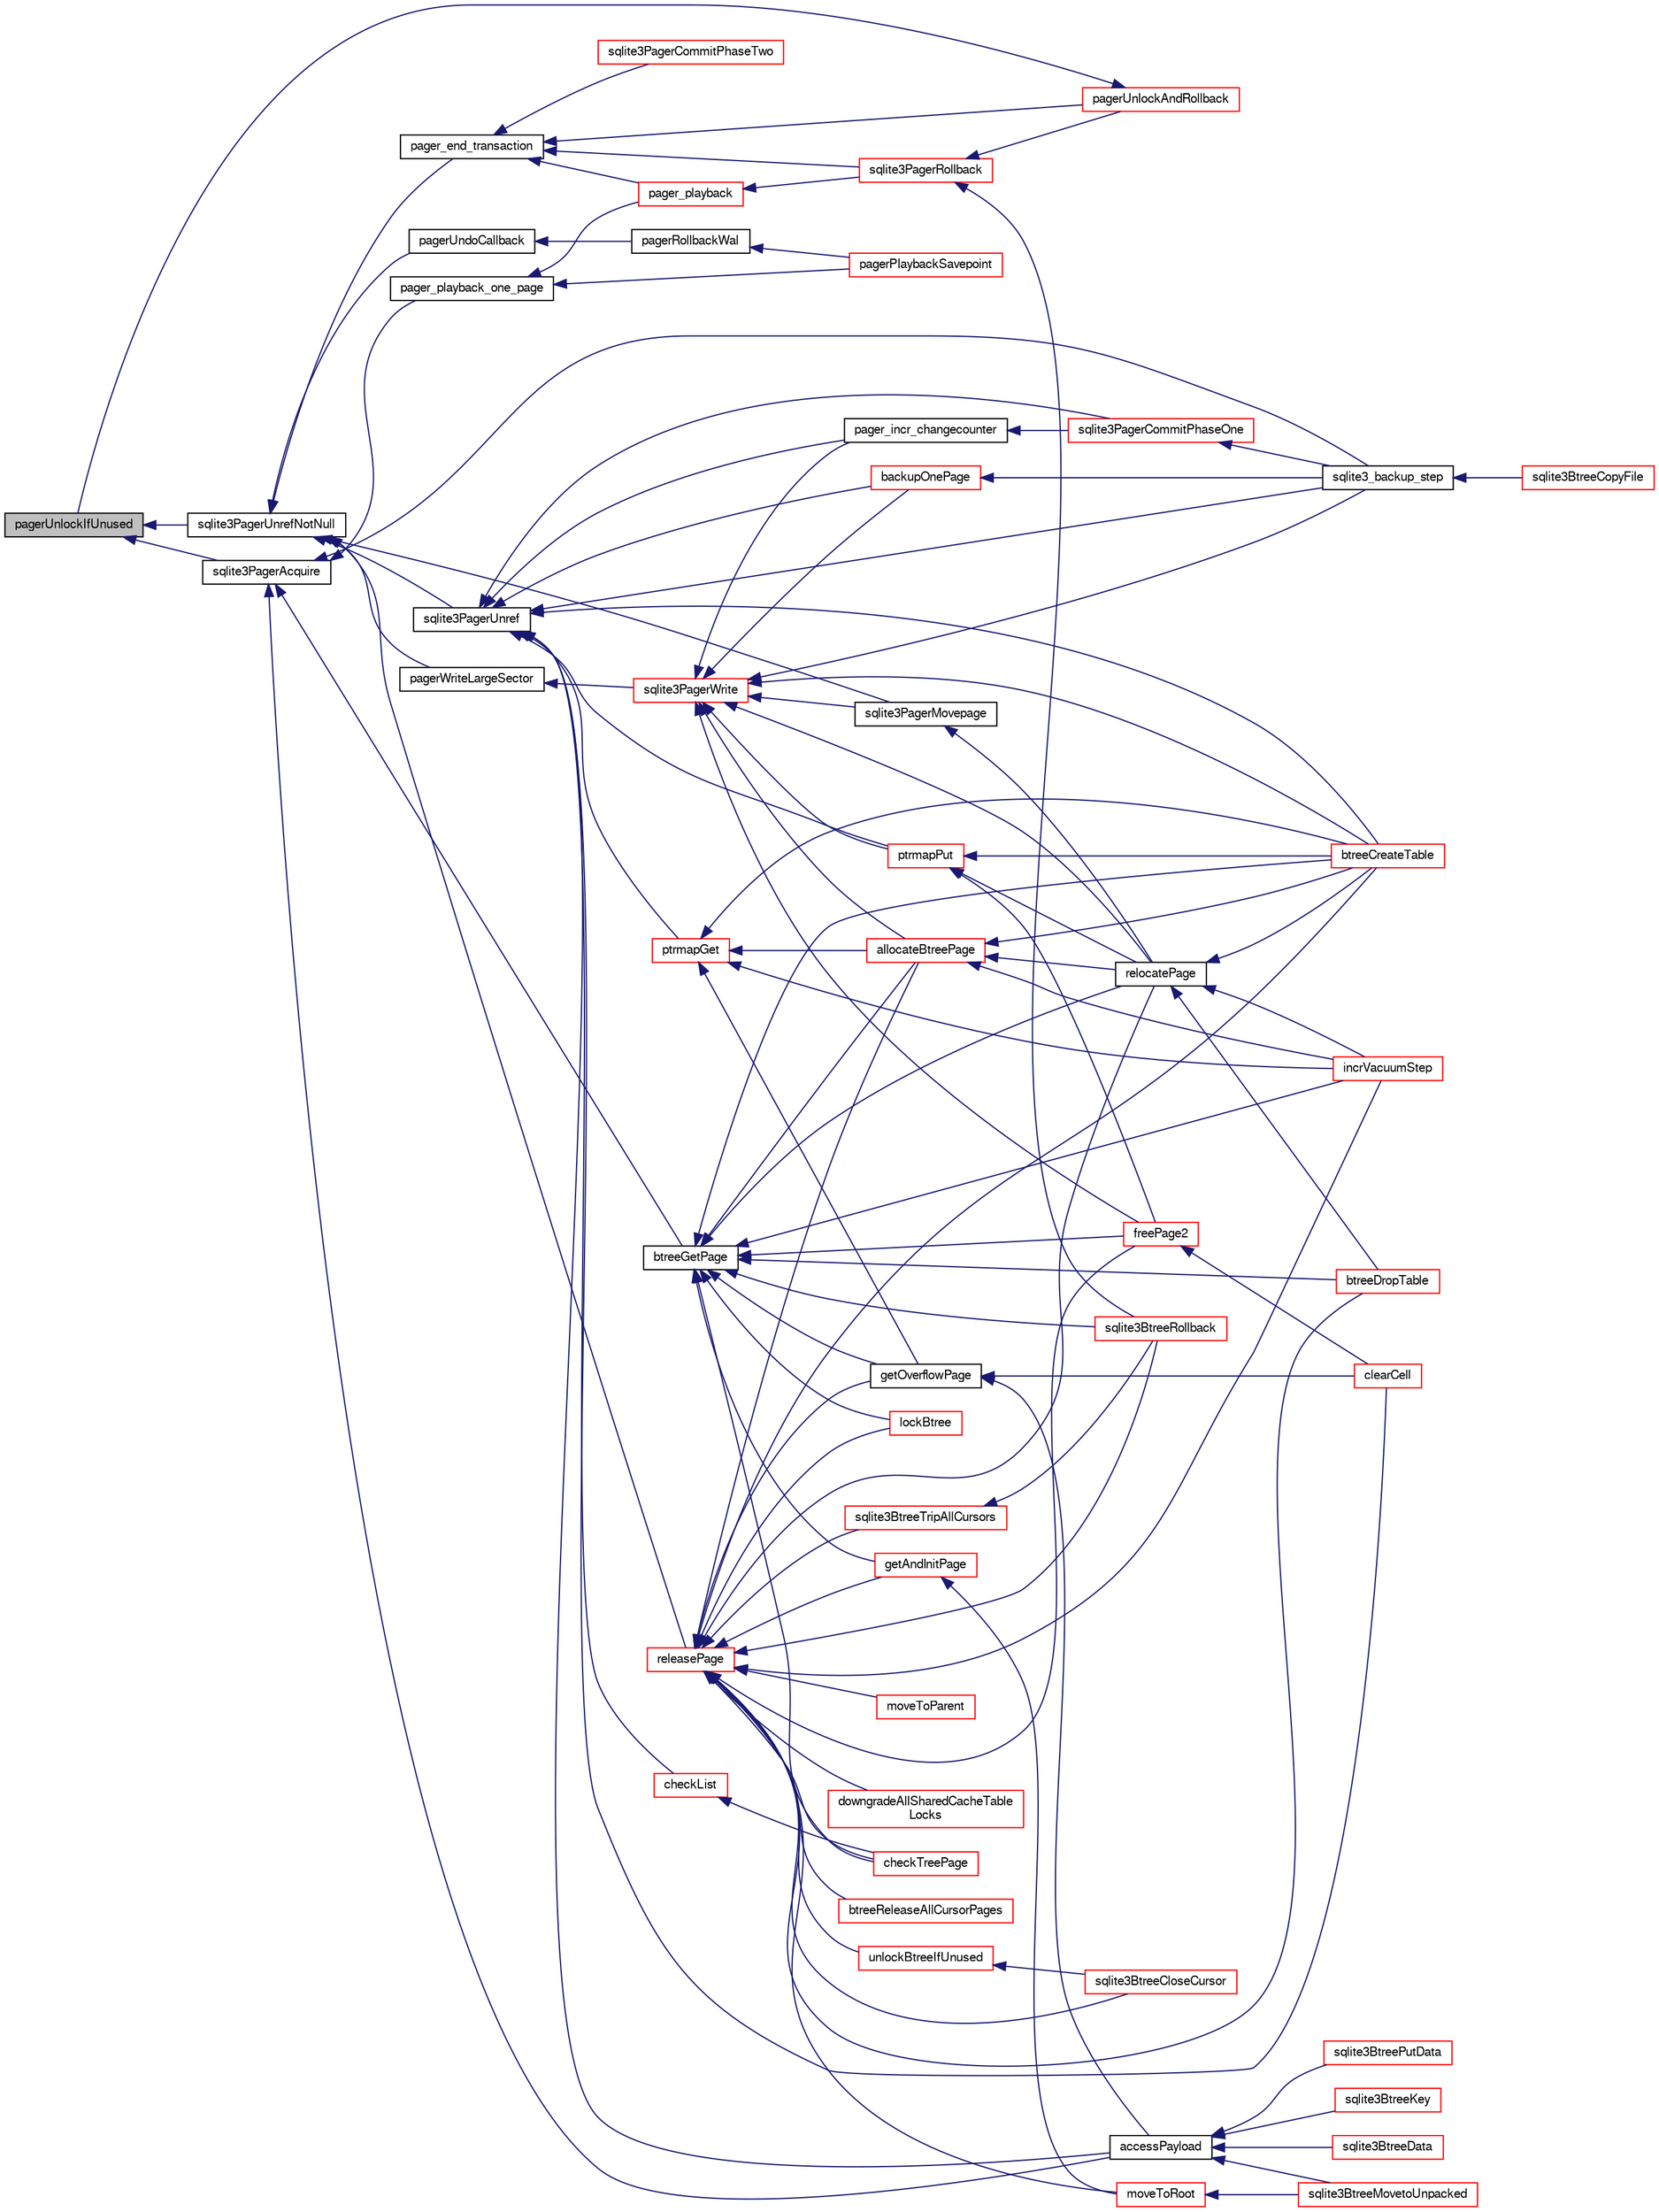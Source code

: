 digraph "pagerUnlockIfUnused"
{
  edge [fontname="FreeSans",fontsize="10",labelfontname="FreeSans",labelfontsize="10"];
  node [fontname="FreeSans",fontsize="10",shape=record];
  rankdir="LR";
  Node208964 [label="pagerUnlockIfUnused",height=0.2,width=0.4,color="black", fillcolor="grey75", style="filled", fontcolor="black"];
  Node208964 -> Node208965 [dir="back",color="midnightblue",fontsize="10",style="solid",fontname="FreeSans"];
  Node208965 [label="sqlite3PagerAcquire",height=0.2,width=0.4,color="black", fillcolor="white", style="filled",URL="$sqlite3_8c.html#a22a53daafd2bd778cda390312651f994"];
  Node208965 -> Node208966 [dir="back",color="midnightblue",fontsize="10",style="solid",fontname="FreeSans"];
  Node208966 [label="pager_playback_one_page",height=0.2,width=0.4,color="black", fillcolor="white", style="filled",URL="$sqlite3_8c.html#adfca1dee9939482792fe2b4ed982d00e"];
  Node208966 -> Node208967 [dir="back",color="midnightblue",fontsize="10",style="solid",fontname="FreeSans"];
  Node208967 [label="pager_playback",height=0.2,width=0.4,color="red", fillcolor="white", style="filled",URL="$sqlite3_8c.html#a9d9a750a9fc76eb4b668c8a16b164a65"];
  Node208967 -> Node209234 [dir="back",color="midnightblue",fontsize="10",style="solid",fontname="FreeSans"];
  Node209234 [label="sqlite3PagerRollback",height=0.2,width=0.4,color="red", fillcolor="white", style="filled",URL="$sqlite3_8c.html#afdd2ecbb97b7a716892ff6bd10c7dfd0"];
  Node209234 -> Node209235 [dir="back",color="midnightblue",fontsize="10",style="solid",fontname="FreeSans"];
  Node209235 [label="pagerUnlockAndRollback",height=0.2,width=0.4,color="red", fillcolor="white", style="filled",URL="$sqlite3_8c.html#a02d96b7bf62c3b13ba905d168914518c"];
  Node209235 -> Node208964 [dir="back",color="midnightblue",fontsize="10",style="solid",fontname="FreeSans"];
  Node209234 -> Node209252 [dir="back",color="midnightblue",fontsize="10",style="solid",fontname="FreeSans"];
  Node209252 [label="sqlite3BtreeRollback",height=0.2,width=0.4,color="red", fillcolor="white", style="filled",URL="$sqlite3_8c.html#a317473acdafdd688385c8954f09de186"];
  Node208966 -> Node209253 [dir="back",color="midnightblue",fontsize="10",style="solid",fontname="FreeSans"];
  Node209253 [label="pagerPlaybackSavepoint",height=0.2,width=0.4,color="red", fillcolor="white", style="filled",URL="$sqlite3_8c.html#aedf76c3b6661c4244cc3e2c5464fd12e"];
  Node208965 -> Node209257 [dir="back",color="midnightblue",fontsize="10",style="solid",fontname="FreeSans"];
  Node209257 [label="btreeGetPage",height=0.2,width=0.4,color="black", fillcolor="white", style="filled",URL="$sqlite3_8c.html#ac59679e30ceb0190614fbd19a7feb6de"];
  Node209257 -> Node209258 [dir="back",color="midnightblue",fontsize="10",style="solid",fontname="FreeSans"];
  Node209258 [label="getAndInitPage",height=0.2,width=0.4,color="red", fillcolor="white", style="filled",URL="$sqlite3_8c.html#ae85122d12808231a8d58459440a405ab"];
  Node209258 -> Node209260 [dir="back",color="midnightblue",fontsize="10",style="solid",fontname="FreeSans"];
  Node209260 [label="moveToRoot",height=0.2,width=0.4,color="red", fillcolor="white", style="filled",URL="$sqlite3_8c.html#a2b8fb9bf88e10e7e4dedc8da64e7e956"];
  Node209260 -> Node209263 [dir="back",color="midnightblue",fontsize="10",style="solid",fontname="FreeSans"];
  Node209263 [label="sqlite3BtreeMovetoUnpacked",height=0.2,width=0.4,color="red", fillcolor="white", style="filled",URL="$sqlite3_8c.html#a6d0b5aed55d5e85a0a6bfcae169fe579"];
  Node209257 -> Node209231 [dir="back",color="midnightblue",fontsize="10",style="solid",fontname="FreeSans"];
  Node209231 [label="lockBtree",height=0.2,width=0.4,color="red", fillcolor="white", style="filled",URL="$sqlite3_8c.html#a5b808194d3178be15705a420265cee9d"];
  Node209257 -> Node209287 [dir="back",color="midnightblue",fontsize="10",style="solid",fontname="FreeSans"];
  Node209287 [label="relocatePage",height=0.2,width=0.4,color="black", fillcolor="white", style="filled",URL="$sqlite3_8c.html#af8fb5934ff87b02845c89350c57fd2bc"];
  Node209287 -> Node209288 [dir="back",color="midnightblue",fontsize="10",style="solid",fontname="FreeSans"];
  Node209288 [label="incrVacuumStep",height=0.2,width=0.4,color="red", fillcolor="white", style="filled",URL="$sqlite3_8c.html#a68a85130a567f1700dc0907ec9227892"];
  Node209287 -> Node209290 [dir="back",color="midnightblue",fontsize="10",style="solid",fontname="FreeSans"];
  Node209290 [label="btreeCreateTable",height=0.2,width=0.4,color="red", fillcolor="white", style="filled",URL="$sqlite3_8c.html#a48e09eaac366a6b585edd02553872954"];
  Node209287 -> Node209285 [dir="back",color="midnightblue",fontsize="10",style="solid",fontname="FreeSans"];
  Node209285 [label="btreeDropTable",height=0.2,width=0.4,color="red", fillcolor="white", style="filled",URL="$sqlite3_8c.html#abba4061ea34842db278e91f537d2c2ff"];
  Node209257 -> Node209288 [dir="back",color="midnightblue",fontsize="10",style="solid",fontname="FreeSans"];
  Node209257 -> Node209252 [dir="back",color="midnightblue",fontsize="10",style="solid",fontname="FreeSans"];
  Node209257 -> Node209292 [dir="back",color="midnightblue",fontsize="10",style="solid",fontname="FreeSans"];
  Node209292 [label="getOverflowPage",height=0.2,width=0.4,color="black", fillcolor="white", style="filled",URL="$sqlite3_8c.html#af907f898e049d621e2c9dc1ed1d63cf4"];
  Node209292 -> Node209293 [dir="back",color="midnightblue",fontsize="10",style="solid",fontname="FreeSans"];
  Node209293 [label="accessPayload",height=0.2,width=0.4,color="black", fillcolor="white", style="filled",URL="$sqlite3_8c.html#acf70e6d3cb6afd54d677b3dffb6959d2"];
  Node209293 -> Node209294 [dir="back",color="midnightblue",fontsize="10",style="solid",fontname="FreeSans"];
  Node209294 [label="sqlite3BtreeKey",height=0.2,width=0.4,color="red", fillcolor="white", style="filled",URL="$sqlite3_8c.html#ac2d5b22a7aae9c57b8a4ef7be643c1cd"];
  Node209293 -> Node209302 [dir="back",color="midnightblue",fontsize="10",style="solid",fontname="FreeSans"];
  Node209302 [label="sqlite3BtreeData",height=0.2,width=0.4,color="red", fillcolor="white", style="filled",URL="$sqlite3_8c.html#a1790f0a3e62aea4361ab60996272a78c"];
  Node209293 -> Node209263 [dir="back",color="midnightblue",fontsize="10",style="solid",fontname="FreeSans"];
  Node209293 -> Node209298 [dir="back",color="midnightblue",fontsize="10",style="solid",fontname="FreeSans"];
  Node209298 [label="sqlite3BtreePutData",height=0.2,width=0.4,color="red", fillcolor="white", style="filled",URL="$sqlite3_8c.html#a3de4f8662e8ea70d283bd57db1152a4c"];
  Node209292 -> Node209303 [dir="back",color="midnightblue",fontsize="10",style="solid",fontname="FreeSans"];
  Node209303 [label="clearCell",height=0.2,width=0.4,color="red", fillcolor="white", style="filled",URL="$sqlite3_8c.html#acde9692b1b53b7e35fa3ee62c01a0341"];
  Node209257 -> Node209304 [dir="back",color="midnightblue",fontsize="10",style="solid",fontname="FreeSans"];
  Node209304 [label="allocateBtreePage",height=0.2,width=0.4,color="red", fillcolor="white", style="filled",URL="$sqlite3_8c.html#ae84ce1103eabfe9455a6a59e6cec4a33"];
  Node209304 -> Node209287 [dir="back",color="midnightblue",fontsize="10",style="solid",fontname="FreeSans"];
  Node209304 -> Node209288 [dir="back",color="midnightblue",fontsize="10",style="solid",fontname="FreeSans"];
  Node209304 -> Node209290 [dir="back",color="midnightblue",fontsize="10",style="solid",fontname="FreeSans"];
  Node209257 -> Node209308 [dir="back",color="midnightblue",fontsize="10",style="solid",fontname="FreeSans"];
  Node209308 [label="freePage2",height=0.2,width=0.4,color="red", fillcolor="white", style="filled",URL="$sqlite3_8c.html#a625a2c2bdaf95cdb3a7cb945201f7efb"];
  Node209308 -> Node209303 [dir="back",color="midnightblue",fontsize="10",style="solid",fontname="FreeSans"];
  Node209257 -> Node209290 [dir="back",color="midnightblue",fontsize="10",style="solid",fontname="FreeSans"];
  Node209257 -> Node209285 [dir="back",color="midnightblue",fontsize="10",style="solid",fontname="FreeSans"];
  Node209257 -> Node209310 [dir="back",color="midnightblue",fontsize="10",style="solid",fontname="FreeSans"];
  Node209310 [label="checkTreePage",height=0.2,width=0.4,color="red", fillcolor="white", style="filled",URL="$sqlite3_8c.html#a0bdac89d12e5ac328d260ae8259777b2"];
  Node208965 -> Node209293 [dir="back",color="midnightblue",fontsize="10",style="solid",fontname="FreeSans"];
  Node208965 -> Node209183 [dir="back",color="midnightblue",fontsize="10",style="solid",fontname="FreeSans"];
  Node209183 [label="sqlite3_backup_step",height=0.2,width=0.4,color="black", fillcolor="white", style="filled",URL="$sqlite3_8h.html#a1699b75e98d082eebc465a9e64c35269"];
  Node209183 -> Node209184 [dir="back",color="midnightblue",fontsize="10",style="solid",fontname="FreeSans"];
  Node209184 [label="sqlite3BtreeCopyFile",height=0.2,width=0.4,color="red", fillcolor="white", style="filled",URL="$sqlite3_8c.html#a4d9e19a79f0d5c1dfcef0bd137ae83f9"];
  Node208964 -> Node209312 [dir="back",color="midnightblue",fontsize="10",style="solid",fontname="FreeSans"];
  Node209312 [label="sqlite3PagerUnrefNotNull",height=0.2,width=0.4,color="black", fillcolor="white", style="filled",URL="$sqlite3_8c.html#a4b314f96f09f5c68c94672e420e31ab9"];
  Node209312 -> Node209313 [dir="back",color="midnightblue",fontsize="10",style="solid",fontname="FreeSans"];
  Node209313 [label="pager_end_transaction",height=0.2,width=0.4,color="black", fillcolor="white", style="filled",URL="$sqlite3_8c.html#a0814e2cfab386b1e3ba74528870339fe"];
  Node209313 -> Node209235 [dir="back",color="midnightblue",fontsize="10",style="solid",fontname="FreeSans"];
  Node209313 -> Node208967 [dir="back",color="midnightblue",fontsize="10",style="solid",fontname="FreeSans"];
  Node209313 -> Node209314 [dir="back",color="midnightblue",fontsize="10",style="solid",fontname="FreeSans"];
  Node209314 [label="sqlite3PagerCommitPhaseTwo",height=0.2,width=0.4,color="red", fillcolor="white", style="filled",URL="$sqlite3_8c.html#a18af1df44bbc3ae598f0559f6fc5861e"];
  Node209313 -> Node209234 [dir="back",color="midnightblue",fontsize="10",style="solid",fontname="FreeSans"];
  Node209312 -> Node209316 [dir="back",color="midnightblue",fontsize="10",style="solid",fontname="FreeSans"];
  Node209316 [label="pagerUndoCallback",height=0.2,width=0.4,color="black", fillcolor="white", style="filled",URL="$sqlite3_8c.html#aca578b7eaed97dbbc2219eb67e1de24f"];
  Node209316 -> Node209317 [dir="back",color="midnightblue",fontsize="10",style="solid",fontname="FreeSans"];
  Node209317 [label="pagerRollbackWal",height=0.2,width=0.4,color="black", fillcolor="white", style="filled",URL="$sqlite3_8c.html#a80911cae8e3a137646b54d4e3e52147b"];
  Node209317 -> Node209253 [dir="back",color="midnightblue",fontsize="10",style="solid",fontname="FreeSans"];
  Node209312 -> Node209318 [dir="back",color="midnightblue",fontsize="10",style="solid",fontname="FreeSans"];
  Node209318 [label="sqlite3PagerUnref",height=0.2,width=0.4,color="black", fillcolor="white", style="filled",URL="$sqlite3_8c.html#aa9d040b7f24a8a5d99bf96863b52cd15"];
  Node209318 -> Node209319 [dir="back",color="midnightblue",fontsize="10",style="solid",fontname="FreeSans"];
  Node209319 [label="pager_incr_changecounter",height=0.2,width=0.4,color="black", fillcolor="white", style="filled",URL="$sqlite3_8c.html#add9f57a131d488bb6fc49dedc5a4df81"];
  Node209319 -> Node209320 [dir="back",color="midnightblue",fontsize="10",style="solid",fontname="FreeSans"];
  Node209320 [label="sqlite3PagerCommitPhaseOne",height=0.2,width=0.4,color="red", fillcolor="white", style="filled",URL="$sqlite3_8c.html#a2baf986bff9120486e9acc5951494ea7"];
  Node209320 -> Node209183 [dir="back",color="midnightblue",fontsize="10",style="solid",fontname="FreeSans"];
  Node209318 -> Node209320 [dir="back",color="midnightblue",fontsize="10",style="solid",fontname="FreeSans"];
  Node209318 -> Node209321 [dir="back",color="midnightblue",fontsize="10",style="solid",fontname="FreeSans"];
  Node209321 [label="ptrmapPut",height=0.2,width=0.4,color="red", fillcolor="white", style="filled",URL="$sqlite3_8c.html#ac16fbe55892f29324ac5d09957374ed0"];
  Node209321 -> Node209287 [dir="back",color="midnightblue",fontsize="10",style="solid",fontname="FreeSans"];
  Node209321 -> Node209308 [dir="back",color="midnightblue",fontsize="10",style="solid",fontname="FreeSans"];
  Node209321 -> Node209290 [dir="back",color="midnightblue",fontsize="10",style="solid",fontname="FreeSans"];
  Node209318 -> Node209326 [dir="back",color="midnightblue",fontsize="10",style="solid",fontname="FreeSans"];
  Node209326 [label="ptrmapGet",height=0.2,width=0.4,color="red", fillcolor="white", style="filled",URL="$sqlite3_8c.html#ae91bfd9c1bec807a52a384d2ed01934b"];
  Node209326 -> Node209288 [dir="back",color="midnightblue",fontsize="10",style="solid",fontname="FreeSans"];
  Node209326 -> Node209292 [dir="back",color="midnightblue",fontsize="10",style="solid",fontname="FreeSans"];
  Node209326 -> Node209304 [dir="back",color="midnightblue",fontsize="10",style="solid",fontname="FreeSans"];
  Node209326 -> Node209290 [dir="back",color="midnightblue",fontsize="10",style="solid",fontname="FreeSans"];
  Node209318 -> Node209293 [dir="back",color="midnightblue",fontsize="10",style="solid",fontname="FreeSans"];
  Node209318 -> Node209303 [dir="back",color="midnightblue",fontsize="10",style="solid",fontname="FreeSans"];
  Node209318 -> Node209290 [dir="back",color="midnightblue",fontsize="10",style="solid",fontname="FreeSans"];
  Node209318 -> Node209328 [dir="back",color="midnightblue",fontsize="10",style="solid",fontname="FreeSans"];
  Node209328 [label="checkList",height=0.2,width=0.4,color="red", fillcolor="white", style="filled",URL="$sqlite3_8c.html#a7c888a9a7f402383d462ddef0e59f52e"];
  Node209328 -> Node209310 [dir="back",color="midnightblue",fontsize="10",style="solid",fontname="FreeSans"];
  Node209318 -> Node209329 [dir="back",color="midnightblue",fontsize="10",style="solid",fontname="FreeSans"];
  Node209329 [label="backupOnePage",height=0.2,width=0.4,color="red", fillcolor="white", style="filled",URL="$sqlite3_8c.html#a7efb6a8380d746b14e73db99ad3428a2"];
  Node209329 -> Node209183 [dir="back",color="midnightblue",fontsize="10",style="solid",fontname="FreeSans"];
  Node209318 -> Node209183 [dir="back",color="midnightblue",fontsize="10",style="solid",fontname="FreeSans"];
  Node209312 -> Node209335 [dir="back",color="midnightblue",fontsize="10",style="solid",fontname="FreeSans"];
  Node209335 [label="pagerWriteLargeSector",height=0.2,width=0.4,color="black", fillcolor="white", style="filled",URL="$sqlite3_8c.html#a06334f0cc1c2dc95ffe29c2359928b92"];
  Node209335 -> Node209336 [dir="back",color="midnightblue",fontsize="10",style="solid",fontname="FreeSans"];
  Node209336 [label="sqlite3PagerWrite",height=0.2,width=0.4,color="red", fillcolor="white", style="filled",URL="$sqlite3_8c.html#ad4b8aee028ee99575b0748b299e04ed0"];
  Node209336 -> Node209319 [dir="back",color="midnightblue",fontsize="10",style="solid",fontname="FreeSans"];
  Node209336 -> Node209337 [dir="back",color="midnightblue",fontsize="10",style="solid",fontname="FreeSans"];
  Node209337 [label="sqlite3PagerMovepage",height=0.2,width=0.4,color="black", fillcolor="white", style="filled",URL="$sqlite3_8c.html#a8cdedc7a185709301f12c4d7b305aa1e"];
  Node209337 -> Node209287 [dir="back",color="midnightblue",fontsize="10",style="solid",fontname="FreeSans"];
  Node209336 -> Node209321 [dir="back",color="midnightblue",fontsize="10",style="solid",fontname="FreeSans"];
  Node209336 -> Node209287 [dir="back",color="midnightblue",fontsize="10",style="solid",fontname="FreeSans"];
  Node209336 -> Node209304 [dir="back",color="midnightblue",fontsize="10",style="solid",fontname="FreeSans"];
  Node209336 -> Node209308 [dir="back",color="midnightblue",fontsize="10",style="solid",fontname="FreeSans"];
  Node209336 -> Node209290 [dir="back",color="midnightblue",fontsize="10",style="solid",fontname="FreeSans"];
  Node209336 -> Node209329 [dir="back",color="midnightblue",fontsize="10",style="solid",fontname="FreeSans"];
  Node209336 -> Node209183 [dir="back",color="midnightblue",fontsize="10",style="solid",fontname="FreeSans"];
  Node209312 -> Node209337 [dir="back",color="midnightblue",fontsize="10",style="solid",fontname="FreeSans"];
  Node209312 -> Node209342 [dir="back",color="midnightblue",fontsize="10",style="solid",fontname="FreeSans"];
  Node209342 [label="releasePage",height=0.2,width=0.4,color="red", fillcolor="white", style="filled",URL="$sqlite3_8c.html#a92c6fb14f9bcf117440c35116c26d6c4"];
  Node209342 -> Node209343 [dir="back",color="midnightblue",fontsize="10",style="solid",fontname="FreeSans"];
  Node209343 [label="downgradeAllSharedCacheTable\lLocks",height=0.2,width=0.4,color="red", fillcolor="white", style="filled",URL="$sqlite3_8c.html#a190cd892d7b1636800149aa2fb20f4ef"];
  Node209342 -> Node209345 [dir="back",color="midnightblue",fontsize="10",style="solid",fontname="FreeSans"];
  Node209345 [label="btreeReleaseAllCursorPages",height=0.2,width=0.4,color="red", fillcolor="white", style="filled",URL="$sqlite3_8c.html#a8535e63c9127b9f6b5b136cab41cbdd7"];
  Node209342 -> Node209258 [dir="back",color="midnightblue",fontsize="10",style="solid",fontname="FreeSans"];
  Node209342 -> Node209231 [dir="back",color="midnightblue",fontsize="10",style="solid",fontname="FreeSans"];
  Node209342 -> Node209346 [dir="back",color="midnightblue",fontsize="10",style="solid",fontname="FreeSans"];
  Node209346 [label="unlockBtreeIfUnused",height=0.2,width=0.4,color="red", fillcolor="white", style="filled",URL="$sqlite3_8c.html#ada198bfad4d2c61e88bd9317e98cc96c"];
  Node209346 -> Node209347 [dir="back",color="midnightblue",fontsize="10",style="solid",fontname="FreeSans"];
  Node209347 [label="sqlite3BtreeCloseCursor",height=0.2,width=0.4,color="red", fillcolor="white", style="filled",URL="$sqlite3_8c.html#a7f494da0a512d247d690d6bc19397791"];
  Node209342 -> Node209287 [dir="back",color="midnightblue",fontsize="10",style="solid",fontname="FreeSans"];
  Node209342 -> Node209288 [dir="back",color="midnightblue",fontsize="10",style="solid",fontname="FreeSans"];
  Node209342 -> Node209348 [dir="back",color="midnightblue",fontsize="10",style="solid",fontname="FreeSans"];
  Node209348 [label="sqlite3BtreeTripAllCursors",height=0.2,width=0.4,color="red", fillcolor="white", style="filled",URL="$sqlite3_8c.html#a7e94025b9bd56e9e9ccf148d1a0e1acf"];
  Node209348 -> Node209252 [dir="back",color="midnightblue",fontsize="10",style="solid",fontname="FreeSans"];
  Node209342 -> Node209252 [dir="back",color="midnightblue",fontsize="10",style="solid",fontname="FreeSans"];
  Node209342 -> Node209347 [dir="back",color="midnightblue",fontsize="10",style="solid",fontname="FreeSans"];
  Node209342 -> Node209292 [dir="back",color="midnightblue",fontsize="10",style="solid",fontname="FreeSans"];
  Node209342 -> Node209349 [dir="back",color="midnightblue",fontsize="10",style="solid",fontname="FreeSans"];
  Node209349 [label="moveToParent",height=0.2,width=0.4,color="red", fillcolor="white", style="filled",URL="$sqlite3_8c.html#a6d71d2659481a7b7866f9445a62ec248"];
  Node209342 -> Node209260 [dir="back",color="midnightblue",fontsize="10",style="solid",fontname="FreeSans"];
  Node209342 -> Node209304 [dir="back",color="midnightblue",fontsize="10",style="solid",fontname="FreeSans"];
  Node209342 -> Node209308 [dir="back",color="midnightblue",fontsize="10",style="solid",fontname="FreeSans"];
  Node209342 -> Node209290 [dir="back",color="midnightblue",fontsize="10",style="solid",fontname="FreeSans"];
  Node209342 -> Node209285 [dir="back",color="midnightblue",fontsize="10",style="solid",fontname="FreeSans"];
  Node209342 -> Node209310 [dir="back",color="midnightblue",fontsize="10",style="solid",fontname="FreeSans"];
}
